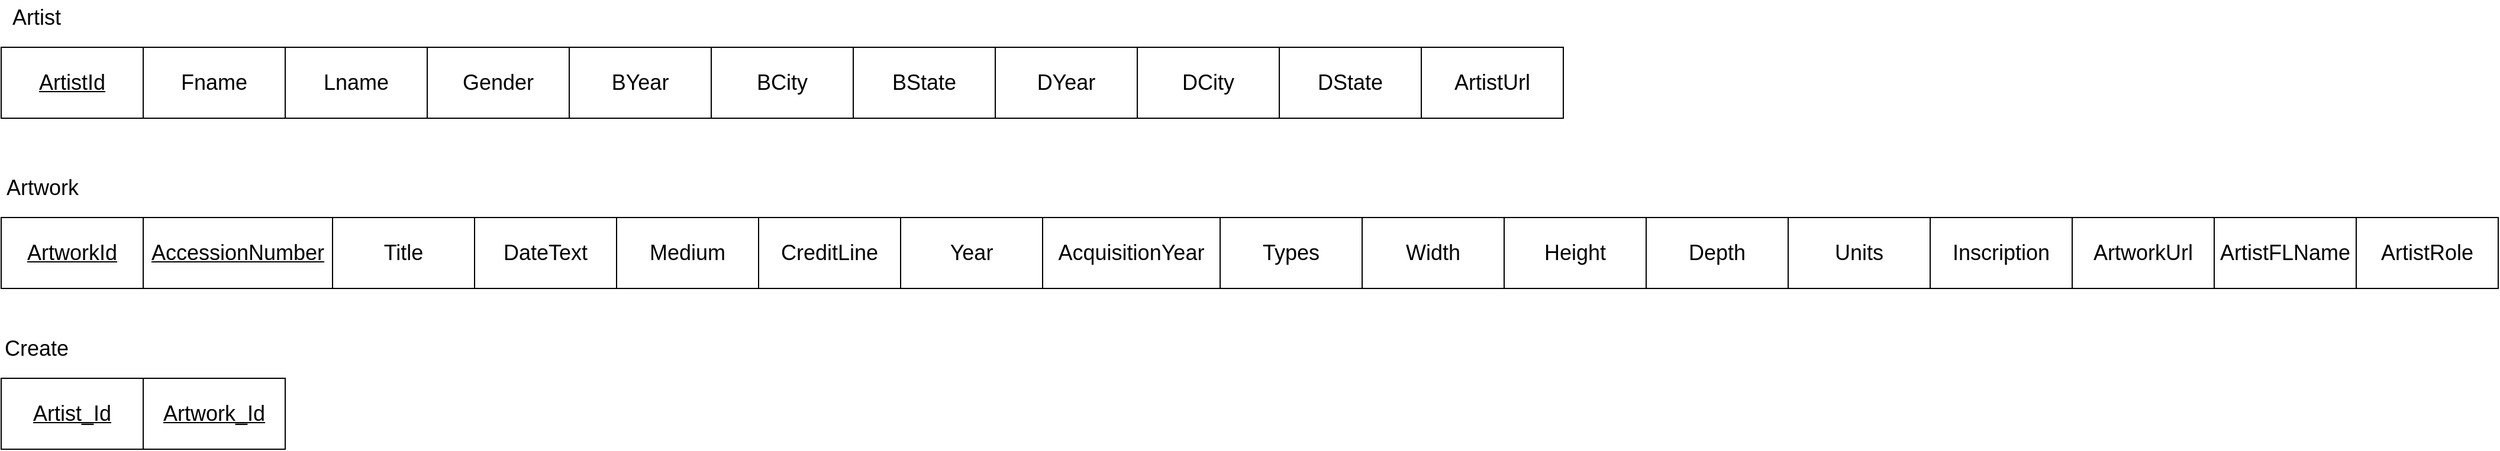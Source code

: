 <mxfile>
    <diagram id="MZElszoHY281yUTSnwkk" name="Pagina-1">
        <mxGraphModel dx="2707" dy="1538" grid="1" gridSize="10" guides="1" tooltips="1" connect="1" arrows="1" fold="1" page="1" pageScale="1" pageWidth="827" pageHeight="1169" math="0" shadow="0">
            <root>
                <mxCell id="0"/>
                <mxCell id="1" parent="0"/>
                <mxCell id="2" value="&lt;font style=&quot;font-size: 18px;&quot;&gt;&lt;u&gt;ArtistId&lt;/u&gt;&lt;/font&gt;" style="rounded=0;whiteSpace=wrap;html=1;" vertex="1" parent="1">
                    <mxGeometry x="30" y="90" width="120" height="60" as="geometry"/>
                </mxCell>
                <mxCell id="3" value="&lt;font style=&quot;font-size: 18px;&quot;&gt;Fname&lt;/font&gt;" style="rounded=0;whiteSpace=wrap;html=1;" vertex="1" parent="1">
                    <mxGeometry x="150" y="90" width="120" height="60" as="geometry"/>
                </mxCell>
                <mxCell id="4" value="Artist" style="text;html=1;strokeColor=none;fillColor=none;align=center;verticalAlign=middle;whiteSpace=wrap;rounded=0;fontSize=18;" vertex="1" parent="1">
                    <mxGeometry x="30" y="50" width="60" height="30" as="geometry"/>
                </mxCell>
                <mxCell id="5" value="&lt;font style=&quot;font-size: 18px;&quot;&gt;Lname&lt;/font&gt;" style="rounded=0;whiteSpace=wrap;html=1;" vertex="1" parent="1">
                    <mxGeometry x="270" y="90" width="120" height="60" as="geometry"/>
                </mxCell>
                <mxCell id="6" value="&lt;font style=&quot;font-size: 18px;&quot;&gt;Gender&lt;/font&gt;" style="rounded=0;whiteSpace=wrap;html=1;" vertex="1" parent="1">
                    <mxGeometry x="390" y="90" width="120" height="60" as="geometry"/>
                </mxCell>
                <mxCell id="9" value="&lt;font style=&quot;font-size: 18px;&quot;&gt;ArtistUrl&lt;/font&gt;" style="rounded=0;whiteSpace=wrap;html=1;" vertex="1" parent="1">
                    <mxGeometry x="1230" y="90" width="120" height="60" as="geometry"/>
                </mxCell>
                <mxCell id="12" value="&lt;font style=&quot;font-size: 18px;&quot;&gt;BYear&lt;/font&gt;" style="rounded=0;whiteSpace=wrap;html=1;" vertex="1" parent="1">
                    <mxGeometry x="510" y="90" width="120" height="60" as="geometry"/>
                </mxCell>
                <mxCell id="14" value="&lt;font style=&quot;font-size: 18px;&quot;&gt;BCity&lt;/font&gt;" style="rounded=0;whiteSpace=wrap;html=1;" vertex="1" parent="1">
                    <mxGeometry x="630" y="90" width="120" height="60" as="geometry"/>
                </mxCell>
                <mxCell id="15" value="&lt;font style=&quot;font-size: 18px;&quot;&gt;BState&lt;/font&gt;" style="rounded=0;whiteSpace=wrap;html=1;" vertex="1" parent="1">
                    <mxGeometry x="750" y="90" width="120" height="60" as="geometry"/>
                </mxCell>
                <mxCell id="28" value="&lt;font style=&quot;font-size: 18px;&quot;&gt;DYear&lt;/font&gt;" style="rounded=0;whiteSpace=wrap;html=1;" vertex="1" parent="1">
                    <mxGeometry x="870" y="90" width="120" height="60" as="geometry"/>
                </mxCell>
                <mxCell id="30" value="&lt;font style=&quot;font-size: 18px;&quot;&gt;DCity&lt;/font&gt;" style="rounded=0;whiteSpace=wrap;html=1;" vertex="1" parent="1">
                    <mxGeometry x="990" y="90" width="120" height="60" as="geometry"/>
                </mxCell>
                <mxCell id="31" value="&lt;font style=&quot;font-size: 18px;&quot;&gt;DState&lt;/font&gt;" style="rounded=0;whiteSpace=wrap;html=1;" vertex="1" parent="1">
                    <mxGeometry x="1110" y="90" width="120" height="60" as="geometry"/>
                </mxCell>
                <mxCell id="33" value="&lt;font style=&quot;font-size: 18px;&quot;&gt;&lt;u&gt;ArtworkId&lt;/u&gt;&lt;/font&gt;" style="rounded=0;whiteSpace=wrap;html=1;" vertex="1" parent="1">
                    <mxGeometry x="30" y="234" width="120" height="60" as="geometry"/>
                </mxCell>
                <mxCell id="34" value="&lt;font style=&quot;font-size: 18px;&quot;&gt;Title&lt;/font&gt;" style="rounded=0;whiteSpace=wrap;html=1;" vertex="1" parent="1">
                    <mxGeometry x="310" y="234" width="120" height="60" as="geometry"/>
                </mxCell>
                <mxCell id="35" value="Artwork" style="text;html=1;strokeColor=none;fillColor=none;align=center;verticalAlign=middle;whiteSpace=wrap;rounded=0;fontSize=18;" vertex="1" parent="1">
                    <mxGeometry x="30" y="194" width="70" height="30" as="geometry"/>
                </mxCell>
                <mxCell id="36" value="&lt;font style=&quot;font-size: 18px;&quot;&gt;DateText&lt;/font&gt;" style="rounded=0;whiteSpace=wrap;html=1;" vertex="1" parent="1">
                    <mxGeometry x="430" y="234" width="120" height="60" as="geometry"/>
                </mxCell>
                <mxCell id="37" value="&lt;font style=&quot;font-size: 18px;&quot;&gt;Medium&lt;/font&gt;" style="rounded=0;whiteSpace=wrap;html=1;" vertex="1" parent="1">
                    <mxGeometry x="550" y="234" width="120" height="60" as="geometry"/>
                </mxCell>
                <mxCell id="38" value="&lt;font style=&quot;font-size: 18px;&quot;&gt;&lt;u style=&quot;&quot;&gt;AccessionNumber&lt;/u&gt;&lt;/font&gt;" style="rounded=0;whiteSpace=wrap;html=1;" vertex="1" parent="1">
                    <mxGeometry x="150" y="234" width="160" height="60" as="geometry"/>
                </mxCell>
                <mxCell id="39" value="&lt;font style=&quot;font-size: 18px;&quot;&gt;CreditLine&lt;/font&gt;" style="rounded=0;whiteSpace=wrap;html=1;" vertex="1" parent="1">
                    <mxGeometry x="670" y="234" width="120" height="60" as="geometry"/>
                </mxCell>
                <mxCell id="40" value="&lt;span style=&quot;font-size: 18px;&quot;&gt;Year&lt;/span&gt;" style="rounded=0;whiteSpace=wrap;html=1;" vertex="1" parent="1">
                    <mxGeometry x="790" y="234" width="120" height="60" as="geometry"/>
                </mxCell>
                <mxCell id="41" value="&lt;font style=&quot;font-size: 18px;&quot;&gt;AcquisitionYear&lt;/font&gt;" style="rounded=0;whiteSpace=wrap;html=1;" vertex="1" parent="1">
                    <mxGeometry x="910" y="234" width="150" height="60" as="geometry"/>
                </mxCell>
                <mxCell id="42" value="&lt;font style=&quot;font-size: 18px;&quot;&gt;Types&lt;/font&gt;" style="rounded=0;whiteSpace=wrap;html=1;" vertex="1" parent="1">
                    <mxGeometry x="1060" y="234" width="120" height="60" as="geometry"/>
                </mxCell>
                <mxCell id="43" value="&lt;font style=&quot;font-size: 18px;&quot;&gt;Width&lt;/font&gt;" style="rounded=0;whiteSpace=wrap;html=1;" vertex="1" parent="1">
                    <mxGeometry x="1180" y="234" width="120" height="60" as="geometry"/>
                </mxCell>
                <mxCell id="44" value="&lt;font style=&quot;font-size: 18px;&quot;&gt;Height&lt;/font&gt;" style="rounded=0;whiteSpace=wrap;html=1;" vertex="1" parent="1">
                    <mxGeometry x="1300" y="234" width="120" height="60" as="geometry"/>
                </mxCell>
                <mxCell id="45" value="&lt;font style=&quot;font-size: 18px;&quot;&gt;Depth&lt;/font&gt;" style="rounded=0;whiteSpace=wrap;html=1;" vertex="1" parent="1">
                    <mxGeometry x="1420" y="234" width="120" height="60" as="geometry"/>
                </mxCell>
                <mxCell id="46" value="&lt;font style=&quot;font-size: 18px;&quot;&gt;Units&lt;/font&gt;" style="rounded=0;whiteSpace=wrap;html=1;" vertex="1" parent="1">
                    <mxGeometry x="1540" y="234" width="120" height="60" as="geometry"/>
                </mxCell>
                <mxCell id="47" value="&lt;font style=&quot;font-size: 18px;&quot;&gt;Inscription&lt;/font&gt;" style="rounded=0;whiteSpace=wrap;html=1;" vertex="1" parent="1">
                    <mxGeometry x="1660" y="234" width="120" height="60" as="geometry"/>
                </mxCell>
                <mxCell id="48" value="&lt;font style=&quot;font-size: 18px;&quot;&gt;ArtworkUrl&lt;/font&gt;" style="rounded=0;whiteSpace=wrap;html=1;" vertex="1" parent="1">
                    <mxGeometry x="1780" y="234" width="120" height="60" as="geometry"/>
                </mxCell>
                <mxCell id="49" value="&lt;font style=&quot;font-size: 18px;&quot;&gt;ArtistFLName&lt;/font&gt;" style="rounded=0;whiteSpace=wrap;html=1;" vertex="1" parent="1">
                    <mxGeometry x="1900" y="234" width="120" height="60" as="geometry"/>
                </mxCell>
                <mxCell id="50" value="&lt;font style=&quot;font-size: 18px;&quot;&gt;ArtistRole&lt;/font&gt;" style="rounded=0;whiteSpace=wrap;html=1;" vertex="1" parent="1">
                    <mxGeometry x="2020" y="234" width="120" height="60" as="geometry"/>
                </mxCell>
                <mxCell id="51" value="&lt;font style=&quot;font-size: 18px;&quot;&gt;&lt;u&gt;Artist_Id&lt;/u&gt;&lt;/font&gt;" style="rounded=0;whiteSpace=wrap;html=1;" vertex="1" parent="1">
                    <mxGeometry x="30" y="370" width="120" height="60" as="geometry"/>
                </mxCell>
                <mxCell id="52" value="Create" style="text;html=1;strokeColor=none;fillColor=none;align=center;verticalAlign=middle;whiteSpace=wrap;rounded=0;fontSize=18;" vertex="1" parent="1">
                    <mxGeometry x="30" y="330" width="60" height="30" as="geometry"/>
                </mxCell>
                <mxCell id="53" value="&lt;font style=&quot;font-size: 18px;&quot;&gt;&lt;u&gt;Artwork_Id&lt;/u&gt;&lt;/font&gt;" style="rounded=0;whiteSpace=wrap;html=1;" vertex="1" parent="1">
                    <mxGeometry x="150" y="370" width="120" height="60" as="geometry"/>
                </mxCell>
            </root>
        </mxGraphModel>
    </diagram>
</mxfile>